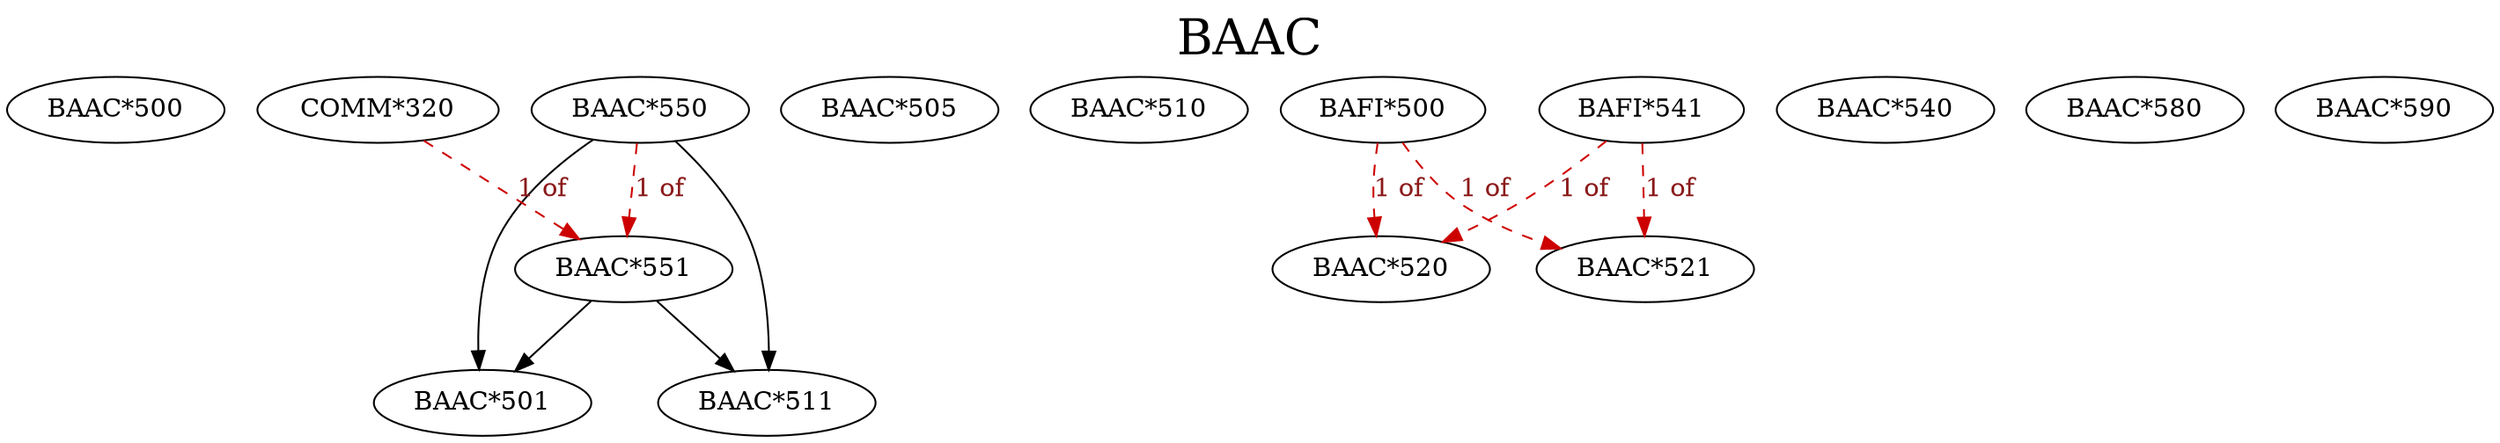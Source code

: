 digraph BAAC {
labelloc = "t";
label = "BAAC"
fontsize = 27;
"BAAC*500"
"BAAC*550" -> "BAAC*501"
"BAAC*551" -> "BAAC*501"
"BAAC*505"
"BAAC*510"
"BAAC*550" -> "BAAC*511"
"BAAC*551" -> "BAAC*511"
"BAFI*500" -> "BAAC*520" [style=dashed] [label="1 of", fontcolor=firebrick4] [color=red3]
"BAFI*541" -> "BAAC*520" [style=dashed] [label="1 of", fontcolor=firebrick4] [color=red3]
"BAFI*500" -> "BAAC*521" [style=dashed] [label="1 of", fontcolor=firebrick4] [color=red3]
"BAFI*541" -> "BAAC*521" [style=dashed] [label="1 of", fontcolor=firebrick4] [color=red3]
"BAAC*540"
"BAAC*550" -> "BAAC*551" [style=dashed] [label="1 of", fontcolor=firebrick4] [color=red3]
"COMM*320" -> "BAAC*551" [style=dashed] [label="1 of", fontcolor=firebrick4] [color=red3]
"BAAC*580"
"BAAC*590"
}

